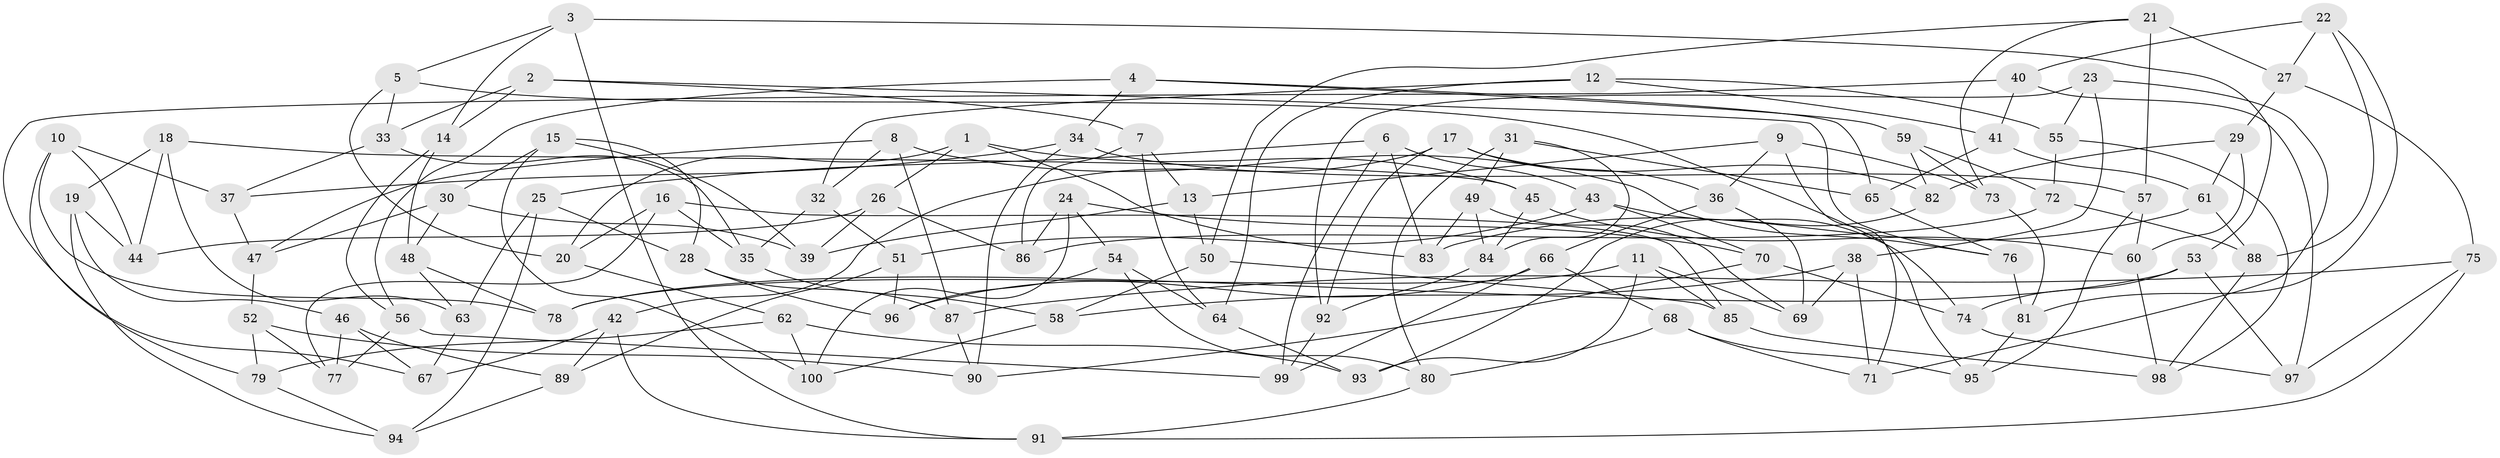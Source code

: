 // coarse degree distribution, {6: 0.6065573770491803, 4: 0.32786885245901637, 5: 0.03278688524590164, 3: 0.03278688524590164}
// Generated by graph-tools (version 1.1) at 2025/24/03/03/25 07:24:30]
// undirected, 100 vertices, 200 edges
graph export_dot {
graph [start="1"]
  node [color=gray90,style=filled];
  1;
  2;
  3;
  4;
  5;
  6;
  7;
  8;
  9;
  10;
  11;
  12;
  13;
  14;
  15;
  16;
  17;
  18;
  19;
  20;
  21;
  22;
  23;
  24;
  25;
  26;
  27;
  28;
  29;
  30;
  31;
  32;
  33;
  34;
  35;
  36;
  37;
  38;
  39;
  40;
  41;
  42;
  43;
  44;
  45;
  46;
  47;
  48;
  49;
  50;
  51;
  52;
  53;
  54;
  55;
  56;
  57;
  58;
  59;
  60;
  61;
  62;
  63;
  64;
  65;
  66;
  67;
  68;
  69;
  70;
  71;
  72;
  73;
  74;
  75;
  76;
  77;
  78;
  79;
  80;
  81;
  82;
  83;
  84;
  85;
  86;
  87;
  88;
  89;
  90;
  91;
  92;
  93;
  94;
  95;
  96;
  97;
  98;
  99;
  100;
  1 -- 26;
  1 -- 83;
  1 -- 20;
  1 -- 45;
  2 -- 33;
  2 -- 76;
  2 -- 14;
  2 -- 7;
  3 -- 53;
  3 -- 5;
  3 -- 14;
  3 -- 91;
  4 -- 65;
  4 -- 59;
  4 -- 56;
  4 -- 34;
  5 -- 33;
  5 -- 95;
  5 -- 20;
  6 -- 99;
  6 -- 43;
  6 -- 83;
  6 -- 25;
  7 -- 13;
  7 -- 86;
  7 -- 64;
  8 -- 87;
  8 -- 47;
  8 -- 32;
  8 -- 76;
  9 -- 36;
  9 -- 73;
  9 -- 71;
  9 -- 13;
  10 -- 78;
  10 -- 44;
  10 -- 79;
  10 -- 37;
  11 -- 69;
  11 -- 93;
  11 -- 85;
  11 -- 78;
  12 -- 55;
  12 -- 64;
  12 -- 32;
  12 -- 41;
  13 -- 39;
  13 -- 50;
  14 -- 48;
  14 -- 56;
  15 -- 30;
  15 -- 28;
  15 -- 100;
  15 -- 39;
  16 -- 20;
  16 -- 35;
  16 -- 77;
  16 -- 85;
  17 -- 82;
  17 -- 36;
  17 -- 42;
  17 -- 92;
  18 -- 45;
  18 -- 44;
  18 -- 19;
  18 -- 63;
  19 -- 94;
  19 -- 44;
  19 -- 46;
  20 -- 62;
  21 -- 57;
  21 -- 73;
  21 -- 50;
  21 -- 27;
  22 -- 88;
  22 -- 27;
  22 -- 81;
  22 -- 40;
  23 -- 71;
  23 -- 92;
  23 -- 38;
  23 -- 55;
  24 -- 54;
  24 -- 100;
  24 -- 70;
  24 -- 86;
  25 -- 94;
  25 -- 28;
  25 -- 63;
  26 -- 44;
  26 -- 39;
  26 -- 86;
  27 -- 29;
  27 -- 75;
  28 -- 96;
  28 -- 87;
  29 -- 61;
  29 -- 60;
  29 -- 82;
  30 -- 48;
  30 -- 39;
  30 -- 47;
  31 -- 84;
  31 -- 49;
  31 -- 80;
  31 -- 65;
  32 -- 51;
  32 -- 35;
  33 -- 37;
  33 -- 35;
  34 -- 57;
  34 -- 90;
  34 -- 37;
  35 -- 58;
  36 -- 66;
  36 -- 69;
  37 -- 47;
  38 -- 69;
  38 -- 58;
  38 -- 71;
  40 -- 67;
  40 -- 41;
  40 -- 97;
  41 -- 65;
  41 -- 61;
  42 -- 89;
  42 -- 91;
  42 -- 67;
  43 -- 70;
  43 -- 74;
  43 -- 51;
  45 -- 84;
  45 -- 60;
  46 -- 67;
  46 -- 89;
  46 -- 77;
  47 -- 52;
  48 -- 63;
  48 -- 78;
  49 -- 69;
  49 -- 84;
  49 -- 83;
  50 -- 58;
  50 -- 85;
  51 -- 96;
  51 -- 89;
  52 -- 90;
  52 -- 79;
  52 -- 77;
  53 -- 74;
  53 -- 97;
  53 -- 78;
  54 -- 96;
  54 -- 80;
  54 -- 64;
  55 -- 98;
  55 -- 72;
  56 -- 77;
  56 -- 99;
  57 -- 60;
  57 -- 95;
  58 -- 100;
  59 -- 82;
  59 -- 73;
  59 -- 72;
  60 -- 98;
  61 -- 88;
  61 -- 83;
  62 -- 79;
  62 -- 93;
  62 -- 100;
  63 -- 67;
  64 -- 93;
  65 -- 76;
  66 -- 99;
  66 -- 96;
  66 -- 68;
  68 -- 95;
  68 -- 71;
  68 -- 80;
  70 -- 90;
  70 -- 74;
  72 -- 88;
  72 -- 86;
  73 -- 81;
  74 -- 97;
  75 -- 91;
  75 -- 97;
  75 -- 87;
  76 -- 81;
  79 -- 94;
  80 -- 91;
  81 -- 95;
  82 -- 93;
  84 -- 92;
  85 -- 98;
  87 -- 90;
  88 -- 98;
  89 -- 94;
  92 -- 99;
}
